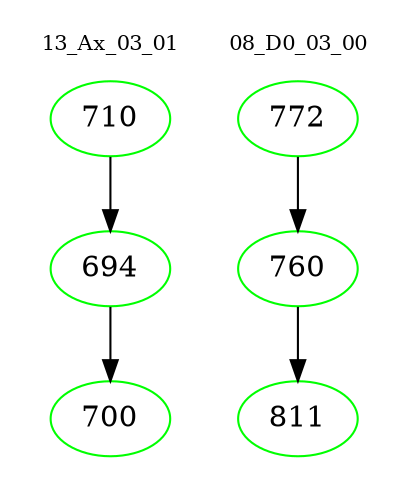 digraph{
subgraph cluster_0 {
color = white
label = "13_Ax_03_01";
fontsize=10;
T0_710 [label="710", color="green"]
T0_710 -> T0_694 [color="black"]
T0_694 [label="694", color="green"]
T0_694 -> T0_700 [color="black"]
T0_700 [label="700", color="green"]
}
subgraph cluster_1 {
color = white
label = "08_D0_03_00";
fontsize=10;
T1_772 [label="772", color="green"]
T1_772 -> T1_760 [color="black"]
T1_760 [label="760", color="green"]
T1_760 -> T1_811 [color="black"]
T1_811 [label="811", color="green"]
}
}

